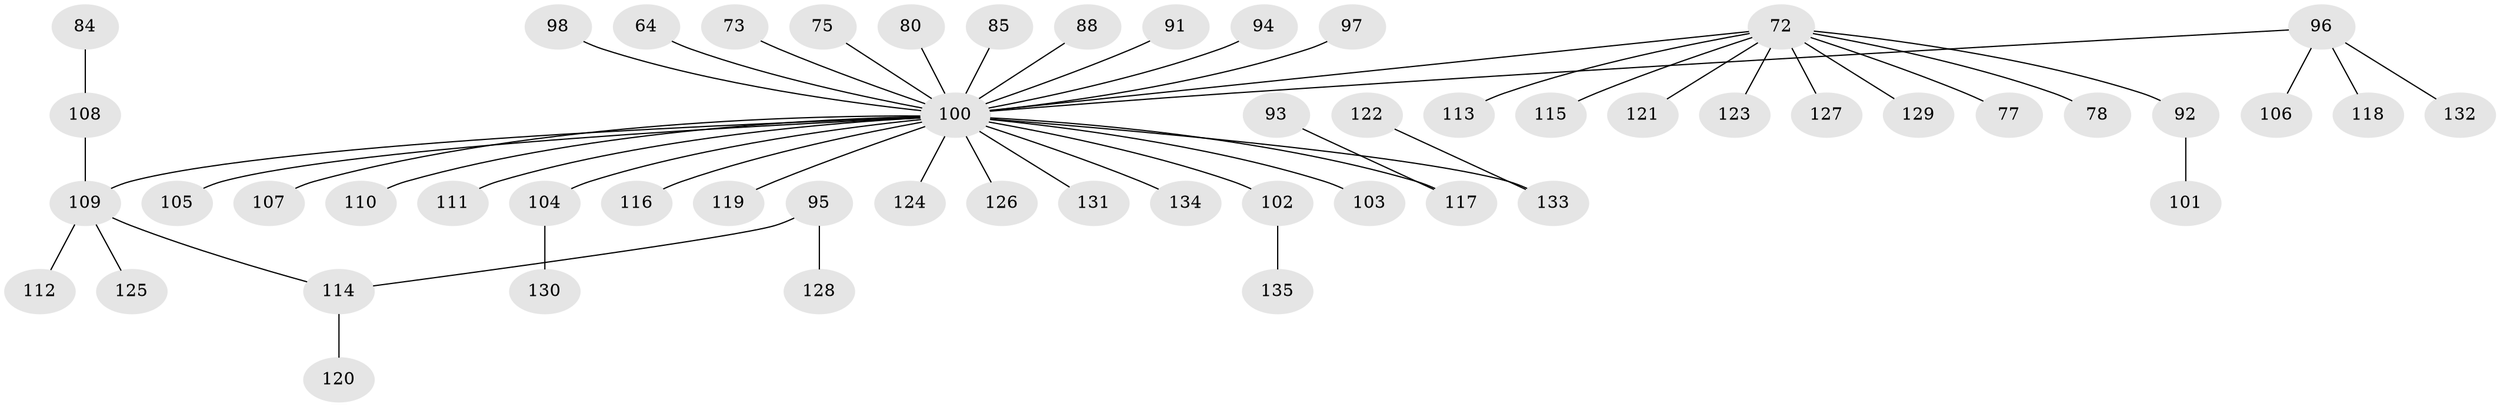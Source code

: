 // original degree distribution, {4: 0.07407407407407407, 6: 0.037037037037037035, 5: 0.022222222222222223, 3: 0.0962962962962963, 2: 0.2962962962962963, 1: 0.4740740740740741}
// Generated by graph-tools (version 1.1) at 2025/57/03/04/25 21:57:08]
// undirected, 54 vertices, 53 edges
graph export_dot {
graph [start="1"]
  node [color=gray90,style=filled];
  64;
  72 [super="+28+36+63+49+48+55"];
  73;
  75;
  77;
  78;
  80;
  84;
  85;
  88;
  91;
  92 [super="+31+79"];
  93;
  94;
  95;
  96 [super="+46+57"];
  97;
  98;
  100 [super="+99+51+61+81+43+50+76"];
  101;
  102;
  103;
  104;
  105;
  106;
  107;
  108 [super="+54+68"];
  109 [super="+89"];
  110;
  111;
  112;
  113;
  114 [super="+34+62"];
  115;
  116;
  117 [super="+90"];
  118;
  119;
  120;
  121;
  122;
  123;
  124;
  125;
  126;
  127;
  128;
  129;
  130;
  131;
  132;
  133 [super="+26+44+41+87+45+47+70"];
  134;
  135;
  64 -- 100;
  72 -- 113;
  72 -- 115;
  72 -- 92;
  72 -- 129;
  72 -- 78;
  72 -- 127;
  72 -- 123;
  72 -- 121;
  72 -- 77;
  72 -- 100;
  73 -- 100;
  75 -- 100;
  80 -- 100;
  84 -- 108;
  85 -- 100;
  88 -- 100;
  91 -- 100;
  92 -- 101;
  93 -- 117;
  94 -- 100;
  95 -- 128;
  95 -- 114;
  96 -- 132;
  96 -- 106;
  96 -- 100;
  96 -- 118;
  97 -- 100;
  98 -- 100;
  100 -- 104;
  100 -- 131;
  100 -- 134;
  100 -- 102;
  100 -- 107;
  100 -- 116;
  100 -- 124;
  100 -- 117;
  100 -- 105;
  100 -- 111;
  100 -- 119;
  100 -- 126;
  100 -- 133;
  100 -- 103;
  100 -- 109;
  100 -- 110;
  102 -- 135;
  104 -- 130;
  108 -- 109;
  109 -- 125;
  109 -- 112;
  109 -- 114;
  114 -- 120;
  122 -- 133;
}
